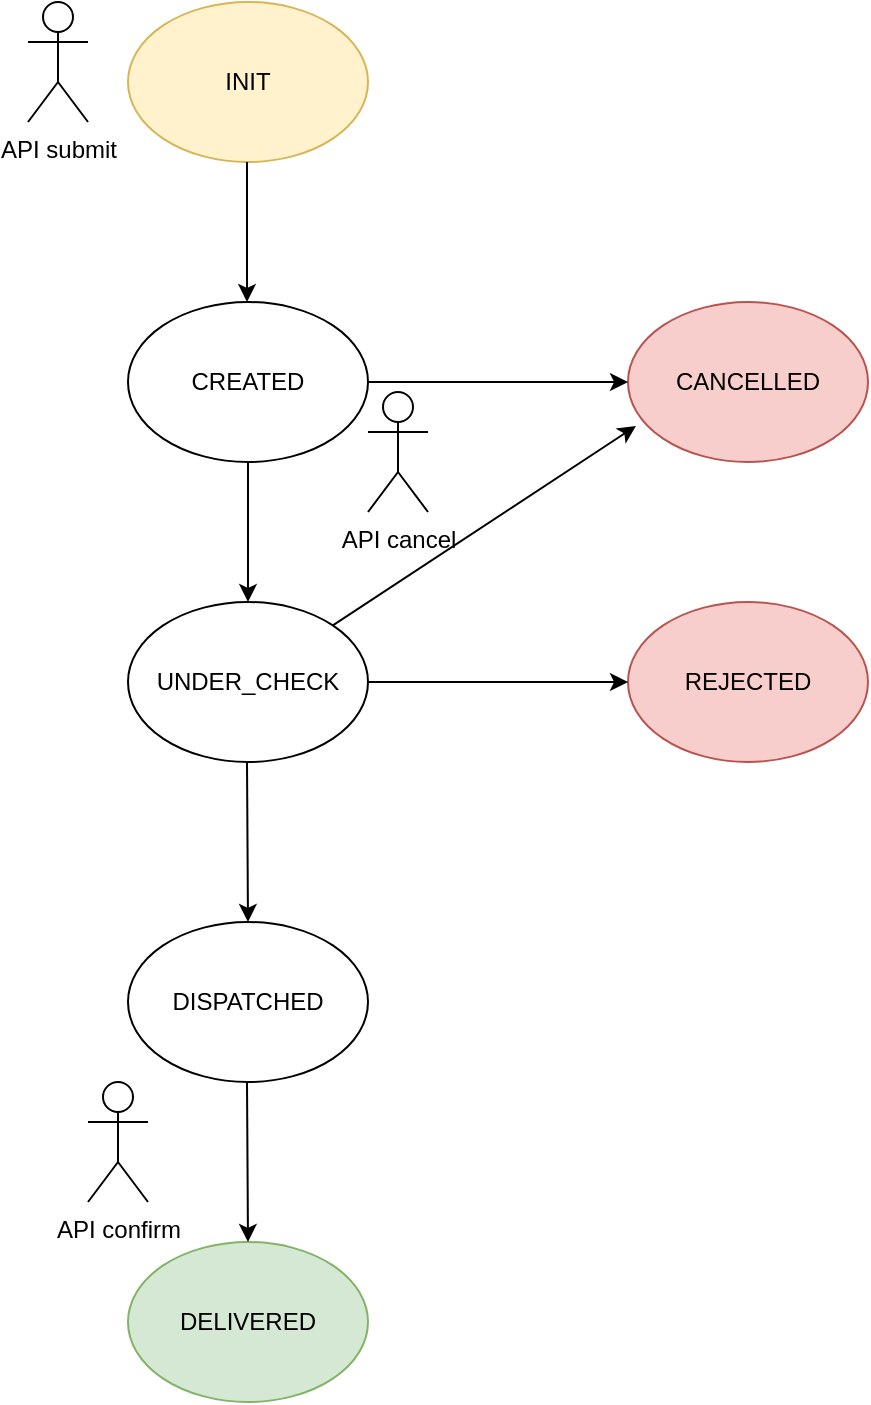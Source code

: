 <mxfile version="16.4.0" type="device"><diagram id="sgKXxzwhF5lkKm3JC3D8" name="Page-1"><mxGraphModel dx="1106" dy="892" grid="1" gridSize="10" guides="1" tooltips="1" connect="1" arrows="1" fold="1" page="1" pageScale="1" pageWidth="827" pageHeight="1169" math="0" shadow="0"><root><mxCell id="0"/><mxCell id="1" parent="0"/><mxCell id="x3RIYurN8iNcuX9_cftN-1" value="CREATED" style="ellipse;whiteSpace=wrap;html=1;" vertex="1" parent="1"><mxGeometry x="150" y="320" width="120" height="80" as="geometry"/></mxCell><mxCell id="x3RIYurN8iNcuX9_cftN-3" value="UNDER_CHECK" style="ellipse;whiteSpace=wrap;html=1;" vertex="1" parent="1"><mxGeometry x="150" y="470" width="120" height="80" as="geometry"/></mxCell><mxCell id="x3RIYurN8iNcuX9_cftN-4" value="DISPATCHED" style="ellipse;whiteSpace=wrap;html=1;" vertex="1" parent="1"><mxGeometry x="150" y="630" width="120" height="80" as="geometry"/></mxCell><mxCell id="x3RIYurN8iNcuX9_cftN-5" value="CANCELLED" style="ellipse;whiteSpace=wrap;html=1;fillColor=#f8cecc;strokeColor=#b85450;" vertex="1" parent="1"><mxGeometry x="400" y="320" width="120" height="80" as="geometry"/></mxCell><mxCell id="x3RIYurN8iNcuX9_cftN-6" value="REJECTED" style="ellipse;whiteSpace=wrap;html=1;fillColor=#f8cecc;strokeColor=#b85450;" vertex="1" parent="1"><mxGeometry x="400" y="470" width="120" height="80" as="geometry"/></mxCell><mxCell id="x3RIYurN8iNcuX9_cftN-8" value="DELIVERED" style="ellipse;whiteSpace=wrap;html=1;fillColor=#d5e8d4;strokeColor=#82b366;" vertex="1" parent="1"><mxGeometry x="150" y="790" width="120" height="80" as="geometry"/></mxCell><mxCell id="x3RIYurN8iNcuX9_cftN-9" value="" style="endArrow=classic;html=1;rounded=0;exitX=0.5;exitY=1;exitDx=0;exitDy=0;" edge="1" parent="1" source="x3RIYurN8iNcuX9_cftN-1" target="x3RIYurN8iNcuX9_cftN-3"><mxGeometry width="50" height="50" relative="1" as="geometry"><mxPoint x="390" y="650" as="sourcePoint"/><mxPoint x="440" y="600" as="targetPoint"/></mxGeometry></mxCell><mxCell id="x3RIYurN8iNcuX9_cftN-11" value="" style="endArrow=classic;html=1;rounded=0;exitX=0.5;exitY=1;exitDx=0;exitDy=0;entryX=0.5;entryY=0;entryDx=0;entryDy=0;" edge="1" parent="1" target="x3RIYurN8iNcuX9_cftN-4"><mxGeometry width="50" height="50" relative="1" as="geometry"><mxPoint x="209.5" y="550" as="sourcePoint"/><mxPoint x="209.5" y="620" as="targetPoint"/></mxGeometry></mxCell><mxCell id="x3RIYurN8iNcuX9_cftN-12" value="" style="endArrow=classic;html=1;rounded=0;exitX=0.5;exitY=1;exitDx=0;exitDy=0;entryX=0.5;entryY=0;entryDx=0;entryDy=0;" edge="1" parent="1" target="x3RIYurN8iNcuX9_cftN-8"><mxGeometry width="50" height="50" relative="1" as="geometry"><mxPoint x="209.5" y="710" as="sourcePoint"/><mxPoint x="209.5" y="780" as="targetPoint"/></mxGeometry></mxCell><mxCell id="x3RIYurN8iNcuX9_cftN-14" value="" style="endArrow=classic;html=1;rounded=0;exitX=1;exitY=0.5;exitDx=0;exitDy=0;entryX=0;entryY=0.5;entryDx=0;entryDy=0;" edge="1" parent="1" source="x3RIYurN8iNcuX9_cftN-3" target="x3RIYurN8iNcuX9_cftN-6"><mxGeometry width="50" height="50" relative="1" as="geometry"><mxPoint x="250" y="440" as="sourcePoint"/><mxPoint x="250" y="510" as="targetPoint"/></mxGeometry></mxCell><mxCell id="x3RIYurN8iNcuX9_cftN-15" value="" style="endArrow=classic;html=1;rounded=0;exitX=1;exitY=0.5;exitDx=0;exitDy=0;entryX=0;entryY=0.5;entryDx=0;entryDy=0;" edge="1" parent="1" source="x3RIYurN8iNcuX9_cftN-1" target="x3RIYurN8iNcuX9_cftN-5"><mxGeometry width="50" height="50" relative="1" as="geometry"><mxPoint x="269" y="350" as="sourcePoint"/><mxPoint x="269" y="420" as="targetPoint"/></mxGeometry></mxCell><mxCell id="x3RIYurN8iNcuX9_cftN-16" value="" style="endArrow=classic;html=1;rounded=0;exitX=1;exitY=0;exitDx=0;exitDy=0;entryX=0.033;entryY=0.775;entryDx=0;entryDy=0;entryPerimeter=0;" edge="1" parent="1" source="x3RIYurN8iNcuX9_cftN-3" target="x3RIYurN8iNcuX9_cftN-5"><mxGeometry width="50" height="50" relative="1" as="geometry"><mxPoint x="270" y="460" as="sourcePoint"/><mxPoint x="270" y="530" as="targetPoint"/></mxGeometry></mxCell><mxCell id="x3RIYurN8iNcuX9_cftN-17" value="API submit" style="shape=umlActor;verticalLabelPosition=bottom;verticalAlign=top;html=1;outlineConnect=0;" vertex="1" parent="1"><mxGeometry x="100" y="170" width="30" height="60" as="geometry"/></mxCell><mxCell id="x3RIYurN8iNcuX9_cftN-20" value="API confirm" style="shape=umlActor;verticalLabelPosition=bottom;verticalAlign=top;html=1;outlineConnect=0;" vertex="1" parent="1"><mxGeometry x="130" y="710" width="30" height="60" as="geometry"/></mxCell><mxCell id="x3RIYurN8iNcuX9_cftN-21" value="API cancel" style="shape=umlActor;verticalLabelPosition=bottom;verticalAlign=top;html=1;outlineConnect=0;" vertex="1" parent="1"><mxGeometry x="270" y="365" width="30" height="60" as="geometry"/></mxCell><mxCell id="x3RIYurN8iNcuX9_cftN-22" value="INIT" style="ellipse;whiteSpace=wrap;html=1;fillColor=#fff2cc;strokeColor=#d6b656;" vertex="1" parent="1"><mxGeometry x="150" y="170" width="120" height="80" as="geometry"/></mxCell><mxCell id="x3RIYurN8iNcuX9_cftN-23" value="" style="endArrow=classic;html=1;rounded=0;exitX=0.5;exitY=1;exitDx=0;exitDy=0;" edge="1" parent="1"><mxGeometry width="50" height="50" relative="1" as="geometry"><mxPoint x="209.5" y="250" as="sourcePoint"/><mxPoint x="209.5" y="320" as="targetPoint"/></mxGeometry></mxCell></root></mxGraphModel></diagram></mxfile>